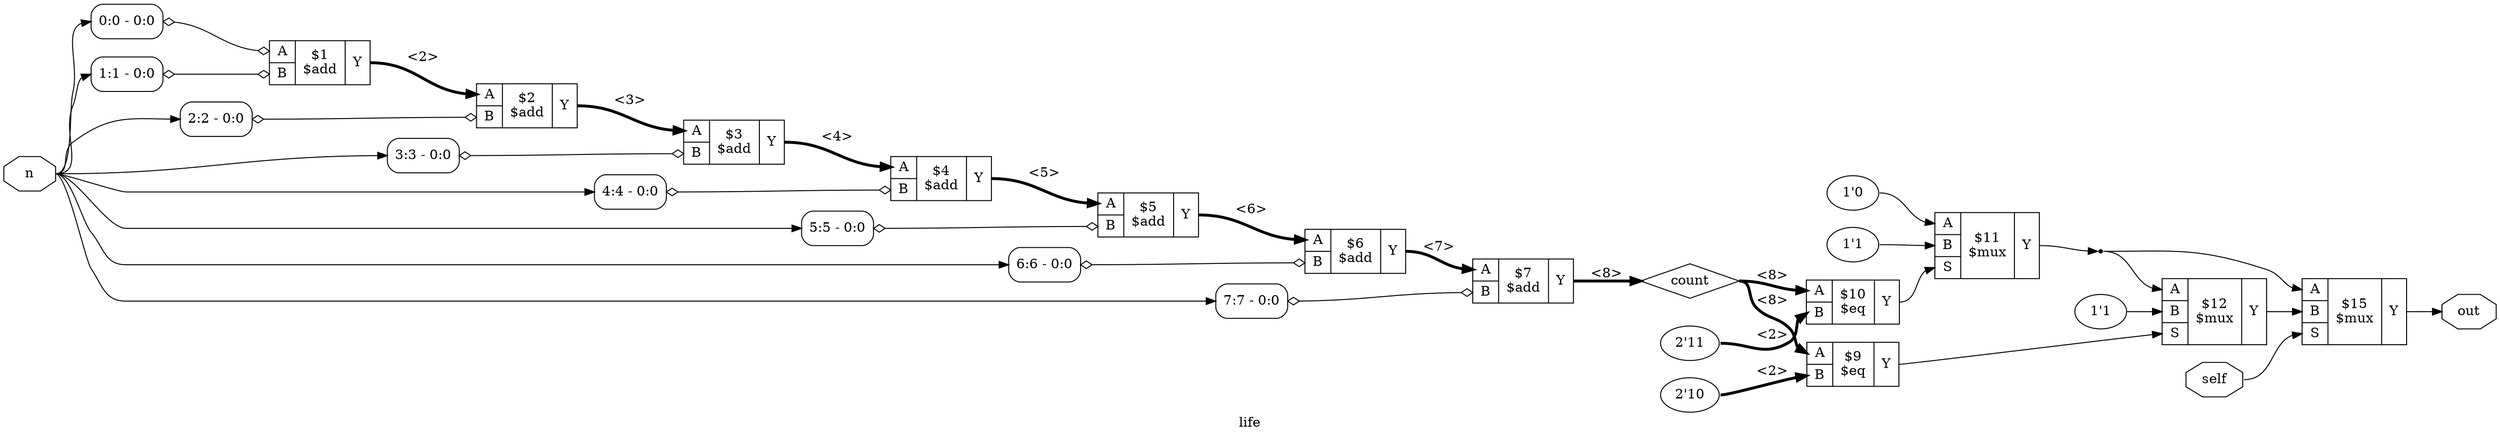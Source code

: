 digraph "life" {
label="life";
rankdir="LR";
remincross=true;
n2 [ shape=octagon, label="self", color="black", fontcolor="black" ];
n3 [ shape=octagon, label="n", color="black", fontcolor="black" ];
n4 [ shape=octagon, label="out", color="black", fontcolor="black" ];
n5 [ shape=diamond, label="count", color="black", fontcolor="black" ];
c19 [ shape=record, label="{{<p16> A|<p17> B}|$1\n$add|{<p18> Y}}" ];
x0 [ shape=record, style=rounded, label="<s0> 0:0 - 0:0 " ];
x0:e -> c19:p16:w [arrowhead=odiamond, arrowtail=odiamond, dir=both, color="black", label=""];
x1 [ shape=record, style=rounded, label="<s0> 1:1 - 0:0 " ];
x1:e -> c19:p17:w [arrowhead=odiamond, arrowtail=odiamond, dir=both, color="black", label=""];
c20 [ shape=record, label="{{<p16> A|<p17> B}|$2\n$add|{<p18> Y}}" ];
x2 [ shape=record, style=rounded, label="<s0> 2:2 - 0:0 " ];
x2:e -> c20:p17:w [arrowhead=odiamond, arrowtail=odiamond, dir=both, color="black", label=""];
c21 [ shape=record, label="{{<p16> A|<p17> B}|$3\n$add|{<p18> Y}}" ];
x3 [ shape=record, style=rounded, label="<s0> 3:3 - 0:0 " ];
x3:e -> c21:p17:w [arrowhead=odiamond, arrowtail=odiamond, dir=both, color="black", label=""];
c22 [ shape=record, label="{{<p16> A|<p17> B}|$4\n$add|{<p18> Y}}" ];
x4 [ shape=record, style=rounded, label="<s0> 4:4 - 0:0 " ];
x4:e -> c22:p17:w [arrowhead=odiamond, arrowtail=odiamond, dir=both, color="black", label=""];
c23 [ shape=record, label="{{<p16> A|<p17> B}|$5\n$add|{<p18> Y}}" ];
x5 [ shape=record, style=rounded, label="<s0> 5:5 - 0:0 " ];
x5:e -> c23:p17:w [arrowhead=odiamond, arrowtail=odiamond, dir=both, color="black", label=""];
c24 [ shape=record, label="{{<p16> A|<p17> B}|$6\n$add|{<p18> Y}}" ];
x6 [ shape=record, style=rounded, label="<s0> 6:6 - 0:0 " ];
x6:e -> c24:p17:w [arrowhead=odiamond, arrowtail=odiamond, dir=both, color="black", label=""];
c25 [ shape=record, label="{{<p16> A|<p17> B}|$7\n$add|{<p18> Y}}" ];
x7 [ shape=record, style=rounded, label="<s0> 7:7 - 0:0 " ];
x7:e -> c25:p17:w [arrowhead=odiamond, arrowtail=odiamond, dir=both, color="black", label=""];
v8 [ label="2'10" ];
c26 [ shape=record, label="{{<p16> A|<p17> B}|$9\n$eq|{<p18> Y}}" ];
v9 [ label="2'11" ];
c27 [ shape=record, label="{{<p16> A|<p17> B}|$10\n$eq|{<p18> Y}}" ];
v10 [ label="1'0" ];
v11 [ label="1'1" ];
c29 [ shape=record, label="{{<p16> A|<p17> B|<p28> S}|$11\n$mux|{<p18> Y}}" ];
v12 [ label="1'1" ];
c30 [ shape=record, label="{{<p16> A|<p17> B|<p28> S}|$12\n$mux|{<p18> Y}}" ];
c31 [ shape=record, label="{{<p16> A|<p17> B|<p28> S}|$15\n$mux|{<p18> Y}}" ];
c23:p18:e -> c24:p16:w [color="black", style="setlinewidth(3)", label="<6>"];
c24:p18:e -> c25:p16:w [color="black", style="setlinewidth(3)", label="<7>"];
c26:p18:e -> c30:p28:w [color="black", label=""];
c27:p18:e -> c29:p28:w [color="black", label=""];
n14 [ shape=point ];
c29:p18:e -> n14:w [color="black", label=""];
n14:e -> c30:p16:w [color="black", label=""];
n14:e -> c31:p16:w [color="black", label=""];
c30:p18:e -> c31:p17:w [color="black", label=""];
n2:e -> c31:p28:w [color="black", label=""];
n3:e -> x0:s0:w [color="black", label=""];
n3:e -> x1:s0:w [color="black", label=""];
n3:e -> x2:s0:w [color="black", label=""];
n3:e -> x3:s0:w [color="black", label=""];
n3:e -> x4:s0:w [color="black", label=""];
n3:e -> x5:s0:w [color="black", label=""];
n3:e -> x6:s0:w [color="black", label=""];
n3:e -> x7:s0:w [color="black", label=""];
c31:p18:e -> n4:w [color="black", label=""];
c25:p18:e -> n5:w [color="black", style="setlinewidth(3)", label="<8>"];
n5:e -> c26:p16:w [color="black", style="setlinewidth(3)", label="<8>"];
n5:e -> c27:p16:w [color="black", style="setlinewidth(3)", label="<8>"];
c19:p18:e -> c20:p16:w [color="black", style="setlinewidth(3)", label="<2>"];
c20:p18:e -> c21:p16:w [color="black", style="setlinewidth(3)", label="<3>"];
c21:p18:e -> c22:p16:w [color="black", style="setlinewidth(3)", label="<4>"];
c22:p18:e -> c23:p16:w [color="black", style="setlinewidth(3)", label="<5>"];
v10:e -> c29:p16:w [color="black", label=""];
v11:e -> c29:p17:w [color="black", label=""];
v12:e -> c30:p17:w [color="black", label=""];
v8:e -> c26:p17:w [color="black", style="setlinewidth(3)", label="<2>"];
v9:e -> c27:p17:w [color="black", style="setlinewidth(3)", label="<2>"];
}
